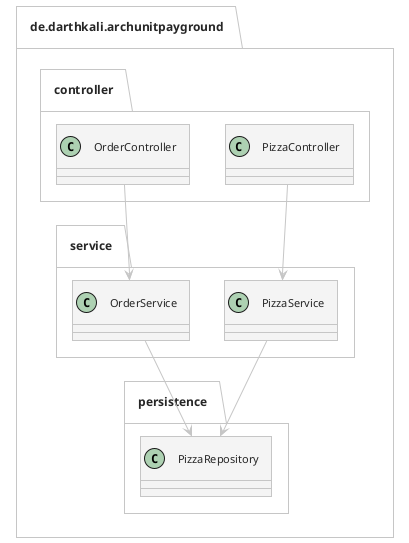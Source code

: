 @startuml
'https://plantuml.com/class-diagram
'left to right direction
!theme carbon-gray
!pragma useIntermediatePackages false

package de.darthkali.archunitpayground{
    package controller{
        class PizzaController
        class OrderController
    }

    package service{
        class PizzaService
        class OrderService
    }

    package persistence{
        class PizzaRepository
    }
}

PizzaController --> PizzaService
OrderController --> OrderService
PizzaService --> PizzaRepository
OrderService --> PizzaRepository

@enduml


